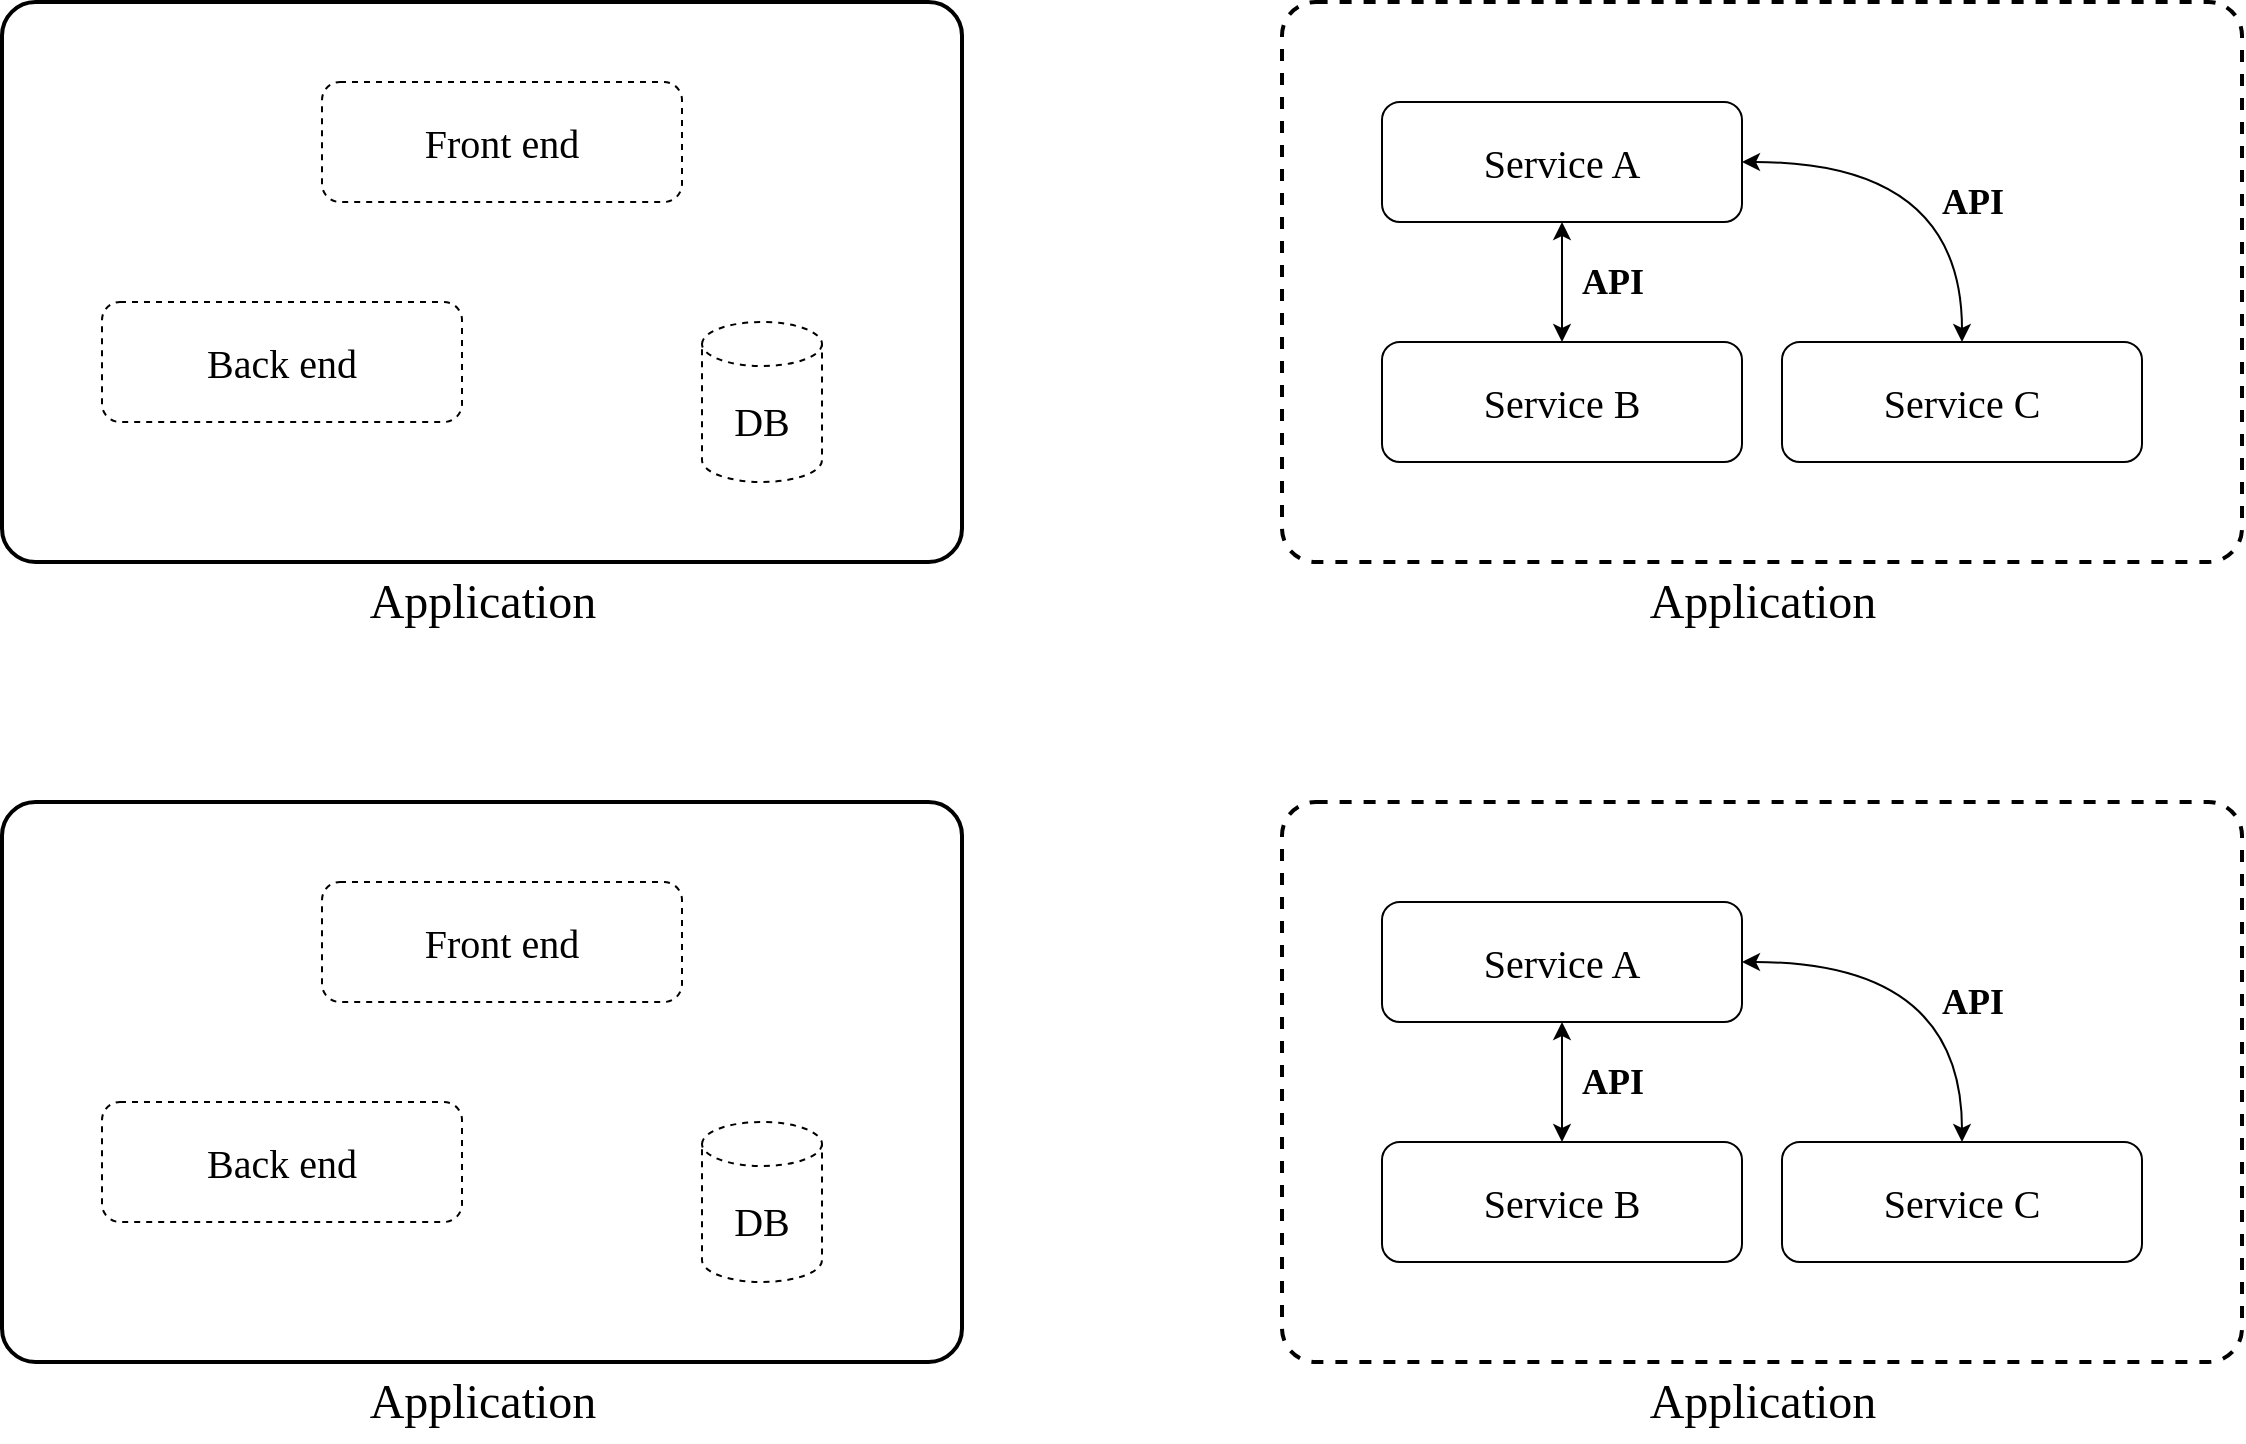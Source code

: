 <mxfile version="26.0.16">
  <diagram name="ページ1" id="hKXQRzZGeD4a8s7fAWbX">
    <mxGraphModel dx="1195" dy="697" grid="1" gridSize="10" guides="1" tooltips="1" connect="1" arrows="1" fold="1" page="1" pageScale="1" pageWidth="2336" pageHeight="1654" math="0" shadow="0">
      <root>
        <mxCell id="0" />
        <mxCell id="1" parent="0" />
        <mxCell id="-Pul16ckeKqLMgaGqeRH-3" value="" style="rounded=1;whiteSpace=wrap;html=1;arcSize=6;fillColor=none;fontColor=#333333;strokeColor=#000000;dashed=1;strokeWidth=2;fontFamily=Zen Kaku Gothic New;fontSource=https%3A%2F%2Ffonts.googleapis.com%2Fcss%3Ffamily%3DZen%2BKaku%2BGothic%2BNew;" vertex="1" parent="1">
          <mxGeometry x="880" y="80" width="480" height="280" as="geometry" />
        </mxCell>
        <mxCell id="-Pul16ckeKqLMgaGqeRH-6" value="" style="edgeStyle=orthogonalEdgeStyle;rounded=0;orthogonalLoop=1;jettySize=auto;html=1;startArrow=classic;startFill=1;fontFamily=Zen Kaku Gothic New;fontSource=https%3A%2F%2Ffonts.googleapis.com%2Fcss%3Ffamily%3DZen%2BKaku%2BGothic%2BNew;" edge="1" parent="1" source="-Pul16ckeKqLMgaGqeRH-1" target="-Pul16ckeKqLMgaGqeRH-2">
          <mxGeometry relative="1" as="geometry" />
        </mxCell>
        <mxCell id="-Pul16ckeKqLMgaGqeRH-1" value="Service A" style="rounded=1;whiteSpace=wrap;html=1;fontFamily=Zen Kaku Gothic New;fontSource=https%3A%2F%2Ffonts.googleapis.com%2Fcss%3Ffamily%3DZen%2BKaku%2BGothic%2BNew;fontSize=20;" vertex="1" parent="1">
          <mxGeometry x="930" y="130" width="180" height="60" as="geometry" />
        </mxCell>
        <mxCell id="-Pul16ckeKqLMgaGqeRH-2" value="Service B" style="rounded=1;whiteSpace=wrap;html=1;fontFamily=Zen Kaku Gothic New;fontSource=https%3A%2F%2Ffonts.googleapis.com%2Fcss%3Ffamily%3DZen%2BKaku%2BGothic%2BNew;fontSize=20;" vertex="1" parent="1">
          <mxGeometry x="930" y="250" width="180" height="60" as="geometry" />
        </mxCell>
        <mxCell id="-Pul16ckeKqLMgaGqeRH-7" style="edgeStyle=orthogonalEdgeStyle;rounded=0;orthogonalLoop=1;jettySize=auto;html=1;entryX=1;entryY=0.5;entryDx=0;entryDy=0;startArrow=classic;startFill=1;jumpStyle=none;curved=1;fontFamily=Zen Kaku Gothic New;fontSource=https%3A%2F%2Ffonts.googleapis.com%2Fcss%3Ffamily%3DZen%2BKaku%2BGothic%2BNew;" edge="1" parent="1" source="-Pul16ckeKqLMgaGqeRH-5" target="-Pul16ckeKqLMgaGqeRH-1">
          <mxGeometry relative="1" as="geometry">
            <Array as="points">
              <mxPoint x="1220" y="160" />
            </Array>
          </mxGeometry>
        </mxCell>
        <mxCell id="-Pul16ckeKqLMgaGqeRH-5" value="Service C" style="rounded=1;whiteSpace=wrap;html=1;fontFamily=Zen Kaku Gothic New;fontSource=https%3A%2F%2Ffonts.googleapis.com%2Fcss%3Ffamily%3DZen%2BKaku%2BGothic%2BNew;fontSize=20;" vertex="1" parent="1">
          <mxGeometry x="1130" y="250" width="180" height="60" as="geometry" />
        </mxCell>
        <mxCell id="-Pul16ckeKqLMgaGqeRH-10" value="&lt;font style=&quot;font-size: 18px;&quot;&gt;API&lt;/font&gt;" style="text;html=1;align=center;verticalAlign=middle;resizable=0;points=[];autosize=1;strokeColor=none;fillColor=none;fontFamily=Zen Kaku Gothic New;fontSource=https%3A%2F%2Ffonts.googleapis.com%2Fcss%3Ffamily%3DZen%2BKaku%2BGothic%2BNew;fontStyle=1" vertex="1" parent="1">
          <mxGeometry x="1200" y="160" width="50" height="40" as="geometry" />
        </mxCell>
        <mxCell id="-Pul16ckeKqLMgaGqeRH-11" value="&lt;font style=&quot;font-size: 18px;&quot;&gt;API&lt;/font&gt;" style="text;html=1;align=center;verticalAlign=middle;resizable=0;points=[];autosize=1;strokeColor=none;fillColor=none;fontFamily=Zen Kaku Gothic New;fontSource=https%3A%2F%2Ffonts.googleapis.com%2Fcss%3Ffamily%3DZen%2BKaku%2BGothic%2BNew;fontStyle=1" vertex="1" parent="1">
          <mxGeometry x="1020" y="200" width="50" height="40" as="geometry" />
        </mxCell>
        <mxCell id="-Pul16ckeKqLMgaGqeRH-12" value="" style="rounded=1;whiteSpace=wrap;html=1;arcSize=6;strokeWidth=2;fontFamily=Zen Kaku Gothic New;fontSource=https%3A%2F%2Ffonts.googleapis.com%2Fcss%3Ffamily%3DZen%2BKaku%2BGothic%2BNew;" vertex="1" parent="1">
          <mxGeometry x="240" y="80" width="480" height="280" as="geometry" />
        </mxCell>
        <mxCell id="-Pul16ckeKqLMgaGqeRH-13" value="&lt;font data-font-src=&quot;https://fonts.googleapis.com/css?family=Zen+Kaku+Gothic+New&quot;&gt;Application&lt;/font&gt;" style="text;html=1;align=center;verticalAlign=middle;resizable=0;points=[];autosize=1;strokeColor=none;fillColor=none;fontSize=24;fontFamily=Zen Kaku Gothic New;fontSource=https%3A%2F%2Ffonts.googleapis.com%2Fcss%3Ffamily%3DZen%2BKaku%2BGothic%2BNew;" vertex="1" parent="1">
          <mxGeometry x="1050" y="360" width="140" height="40" as="geometry" />
        </mxCell>
        <mxCell id="-Pul16ckeKqLMgaGqeRH-14" value="&lt;font data-font-src=&quot;https://fonts.googleapis.com/css?family=Zen+Kaku+Gothic+New&quot;&gt;Application&lt;/font&gt;" style="text;html=1;align=center;verticalAlign=middle;resizable=0;points=[];autosize=1;strokeColor=none;fillColor=none;fontSize=24;fontFamily=Zen Kaku Gothic New;fontSource=https%3A%2F%2Ffonts.googleapis.com%2Fcss%3Ffamily%3DZen%2BKaku%2BGothic%2BNew;" vertex="1" parent="1">
          <mxGeometry x="410" y="360" width="140" height="40" as="geometry" />
        </mxCell>
        <mxCell id="-Pul16ckeKqLMgaGqeRH-15" value="Front end" style="rounded=1;whiteSpace=wrap;html=1;fontFamily=Zen Kaku Gothic New;fontSource=https%3A%2F%2Ffonts.googleapis.com%2Fcss%3Ffamily%3DZen%2BKaku%2BGothic%2BNew;fontSize=20;dashed=1;" vertex="1" parent="1">
          <mxGeometry x="400" y="120" width="180" height="60" as="geometry" />
        </mxCell>
        <mxCell id="-Pul16ckeKqLMgaGqeRH-16" value="Back end" style="rounded=1;whiteSpace=wrap;html=1;fontFamily=Zen Kaku Gothic New;fontSource=https%3A%2F%2Ffonts.googleapis.com%2Fcss%3Ffamily%3DZen%2BKaku%2BGothic%2BNew;fontSize=20;dashed=1;" vertex="1" parent="1">
          <mxGeometry x="290" y="230" width="180" height="60" as="geometry" />
        </mxCell>
        <mxCell id="-Pul16ckeKqLMgaGqeRH-18" value="&lt;font&gt;DB&lt;/font&gt;" style="shape=cylinder3;whiteSpace=wrap;html=1;boundedLbl=1;backgroundOutline=1;size=11;fontFamily=Zen Kaku Gothic New;fontSource=https%3A%2F%2Ffonts.googleapis.com%2Fcss%3Ffamily%3DZen%2BKaku%2BGothic%2BNew;fontSize=20;dashed=1;" vertex="1" parent="1">
          <mxGeometry x="590" y="240" width="60" height="80" as="geometry" />
        </mxCell>
        <mxCell id="-Pul16ckeKqLMgaGqeRH-20" value="" style="rounded=1;whiteSpace=wrap;html=1;arcSize=6;fillColor=none;fontColor=#333333;strokeColor=#000000;dashed=1;strokeWidth=2;fontFamily=Zen Kaku Gothic New;fontSource=https%3A%2F%2Ffonts.googleapis.com%2Fcss%3Ffamily%3DZen%2BKaku%2BGothic%2BNew;" vertex="1" parent="1">
          <mxGeometry x="880" y="480" width="480" height="280" as="geometry" />
        </mxCell>
        <mxCell id="-Pul16ckeKqLMgaGqeRH-21" value="" style="edgeStyle=orthogonalEdgeStyle;rounded=0;orthogonalLoop=1;jettySize=auto;html=1;startArrow=classic;startFill=1;fontFamily=Zen Kaku Gothic New;fontSource=https%3A%2F%2Ffonts.googleapis.com%2Fcss%3Ffamily%3DZen%2BKaku%2BGothic%2BNew;" edge="1" parent="1" source="-Pul16ckeKqLMgaGqeRH-22" target="-Pul16ckeKqLMgaGqeRH-23">
          <mxGeometry relative="1" as="geometry" />
        </mxCell>
        <mxCell id="-Pul16ckeKqLMgaGqeRH-22" value="Service A" style="rounded=1;whiteSpace=wrap;html=1;fontFamily=Zen Kaku Gothic New;fontSource=https%3A%2F%2Ffonts.googleapis.com%2Fcss%3Ffamily%3DZen%2BKaku%2BGothic%2BNew;fontSize=20;" vertex="1" parent="1">
          <mxGeometry x="930" y="530" width="180" height="60" as="geometry" />
        </mxCell>
        <mxCell id="-Pul16ckeKqLMgaGqeRH-23" value="Service B" style="rounded=1;whiteSpace=wrap;html=1;fontFamily=Zen Kaku Gothic New;fontSource=https%3A%2F%2Ffonts.googleapis.com%2Fcss%3Ffamily%3DZen%2BKaku%2BGothic%2BNew;fontSize=20;" vertex="1" parent="1">
          <mxGeometry x="930" y="650" width="180" height="60" as="geometry" />
        </mxCell>
        <mxCell id="-Pul16ckeKqLMgaGqeRH-24" style="edgeStyle=orthogonalEdgeStyle;rounded=0;orthogonalLoop=1;jettySize=auto;html=1;entryX=1;entryY=0.5;entryDx=0;entryDy=0;startArrow=classic;startFill=1;jumpStyle=none;curved=1;fontFamily=Zen Kaku Gothic New;fontSource=https%3A%2F%2Ffonts.googleapis.com%2Fcss%3Ffamily%3DZen%2BKaku%2BGothic%2BNew;" edge="1" parent="1" source="-Pul16ckeKqLMgaGqeRH-25" target="-Pul16ckeKqLMgaGqeRH-22">
          <mxGeometry relative="1" as="geometry">
            <Array as="points">
              <mxPoint x="1220" y="560" />
            </Array>
          </mxGeometry>
        </mxCell>
        <mxCell id="-Pul16ckeKqLMgaGqeRH-25" value="Service C" style="rounded=1;whiteSpace=wrap;html=1;fontFamily=Zen Kaku Gothic New;fontSource=https%3A%2F%2Ffonts.googleapis.com%2Fcss%3Ffamily%3DZen%2BKaku%2BGothic%2BNew;fontSize=20;" vertex="1" parent="1">
          <mxGeometry x="1130" y="650" width="180" height="60" as="geometry" />
        </mxCell>
        <mxCell id="-Pul16ckeKqLMgaGqeRH-26" value="&lt;font style=&quot;font-size: 18px;&quot;&gt;API&lt;/font&gt;" style="text;html=1;align=center;verticalAlign=middle;resizable=0;points=[];autosize=1;strokeColor=none;fillColor=none;fontFamily=Zen Kaku Gothic New;fontSource=https%3A%2F%2Ffonts.googleapis.com%2Fcss%3Ffamily%3DZen%2BKaku%2BGothic%2BNew;fontStyle=1" vertex="1" parent="1">
          <mxGeometry x="1200" y="560" width="50" height="40" as="geometry" />
        </mxCell>
        <mxCell id="-Pul16ckeKqLMgaGqeRH-27" value="&lt;font style=&quot;font-size: 18px;&quot;&gt;API&lt;/font&gt;" style="text;html=1;align=center;verticalAlign=middle;resizable=0;points=[];autosize=1;strokeColor=none;fillColor=none;fontFamily=Zen Kaku Gothic New;fontSource=https%3A%2F%2Ffonts.googleapis.com%2Fcss%3Ffamily%3DZen%2BKaku%2BGothic%2BNew;fontStyle=1" vertex="1" parent="1">
          <mxGeometry x="1020" y="600" width="50" height="40" as="geometry" />
        </mxCell>
        <mxCell id="-Pul16ckeKqLMgaGqeRH-28" value="" style="rounded=1;whiteSpace=wrap;html=1;arcSize=6;strokeWidth=2;fontFamily=Zen Kaku Gothic New;fontSource=https%3A%2F%2Ffonts.googleapis.com%2Fcss%3Ffamily%3DZen%2BKaku%2BGothic%2BNew;" vertex="1" parent="1">
          <mxGeometry x="240" y="480" width="480" height="280" as="geometry" />
        </mxCell>
        <mxCell id="-Pul16ckeKqLMgaGqeRH-29" value="&lt;font data-font-src=&quot;https://fonts.googleapis.com/css?family=Zen+Kaku+Gothic+New&quot;&gt;Application&lt;/font&gt;" style="text;html=1;align=center;verticalAlign=middle;resizable=0;points=[];autosize=1;strokeColor=none;fillColor=none;fontSize=24;fontFamily=Zen Kaku Gothic New;fontSource=https%3A%2F%2Ffonts.googleapis.com%2Fcss%3Ffamily%3DZen%2BKaku%2BGothic%2BNew;" vertex="1" parent="1">
          <mxGeometry x="1050" y="760" width="140" height="40" as="geometry" />
        </mxCell>
        <mxCell id="-Pul16ckeKqLMgaGqeRH-30" value="&lt;font data-font-src=&quot;https://fonts.googleapis.com/css?family=Zen+Kaku+Gothic+New&quot;&gt;Application&lt;/font&gt;" style="text;html=1;align=center;verticalAlign=middle;resizable=0;points=[];autosize=1;strokeColor=none;fillColor=none;fontSize=24;fontFamily=Zen Kaku Gothic New;fontSource=https%3A%2F%2Ffonts.googleapis.com%2Fcss%3Ffamily%3DZen%2BKaku%2BGothic%2BNew;" vertex="1" parent="1">
          <mxGeometry x="410" y="760" width="140" height="40" as="geometry" />
        </mxCell>
        <mxCell id="-Pul16ckeKqLMgaGqeRH-31" value="Front end" style="rounded=1;whiteSpace=wrap;html=1;fontFamily=Zen Kaku Gothic New;fontSource=https%3A%2F%2Ffonts.googleapis.com%2Fcss%3Ffamily%3DZen%2BKaku%2BGothic%2BNew;fontSize=20;dashed=1;" vertex="1" parent="1">
          <mxGeometry x="400" y="520" width="180" height="60" as="geometry" />
        </mxCell>
        <mxCell id="-Pul16ckeKqLMgaGqeRH-32" value="Back end" style="rounded=1;whiteSpace=wrap;html=1;fontFamily=Zen Kaku Gothic New;fontSource=https%3A%2F%2Ffonts.googleapis.com%2Fcss%3Ffamily%3DZen%2BKaku%2BGothic%2BNew;fontSize=20;dashed=1;" vertex="1" parent="1">
          <mxGeometry x="290" y="630" width="180" height="60" as="geometry" />
        </mxCell>
        <mxCell id="-Pul16ckeKqLMgaGqeRH-33" value="&lt;font&gt;DB&lt;/font&gt;" style="shape=cylinder3;whiteSpace=wrap;html=1;boundedLbl=1;backgroundOutline=1;size=11;fontFamily=Zen Kaku Gothic New;fontSource=https%3A%2F%2Ffonts.googleapis.com%2Fcss%3Ffamily%3DZen%2BKaku%2BGothic%2BNew;fontSize=20;dashed=1;" vertex="1" parent="1">
          <mxGeometry x="590" y="640" width="60" height="80" as="geometry" />
        </mxCell>
      </root>
    </mxGraphModel>
  </diagram>
</mxfile>
